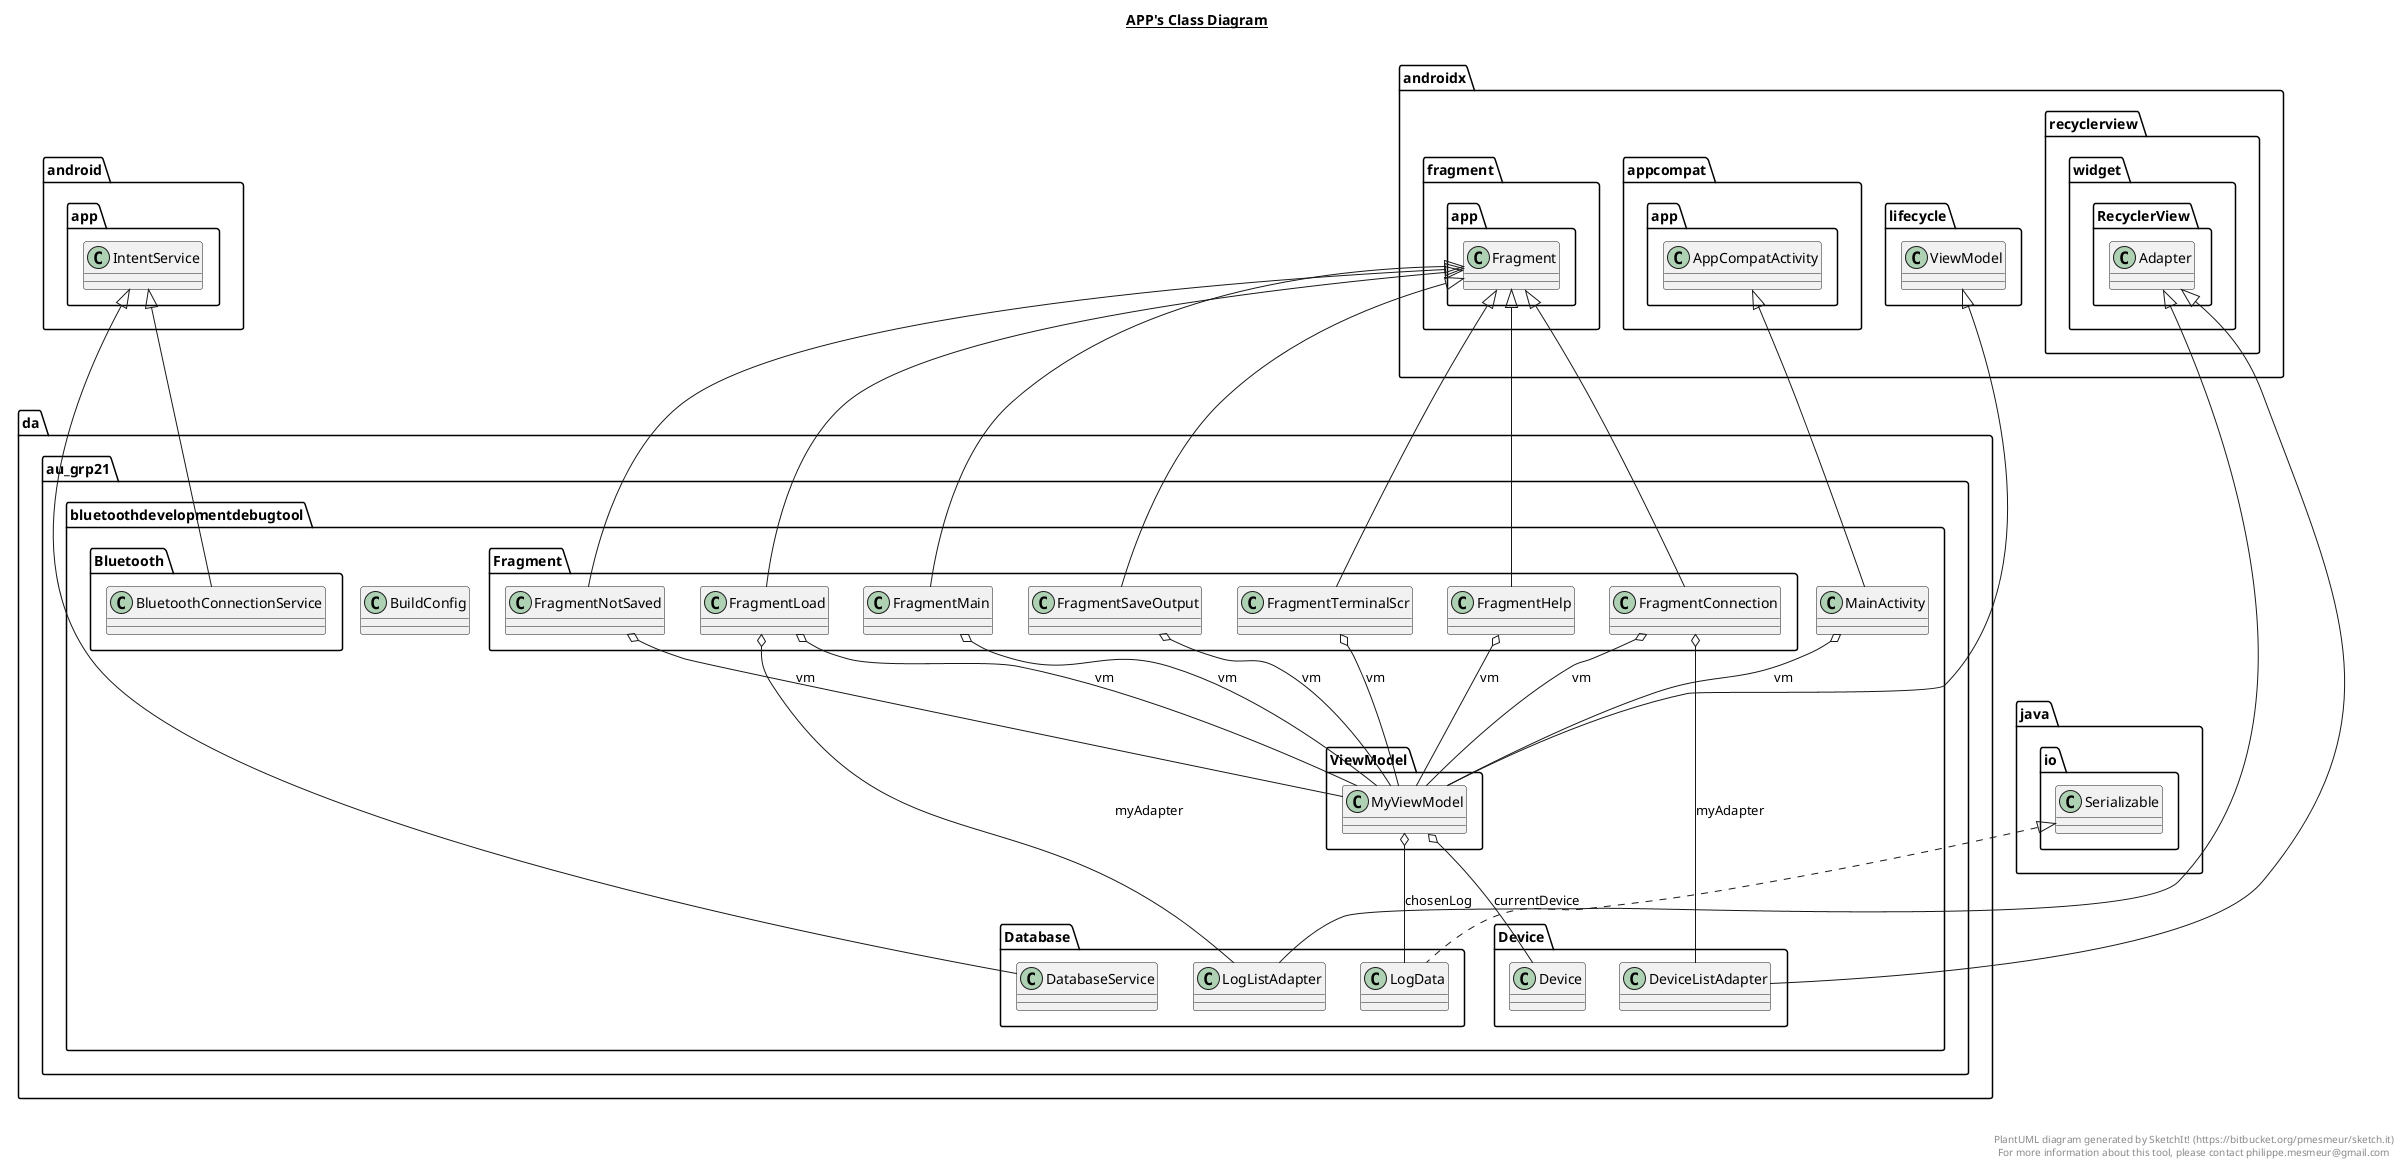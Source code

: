 @startuml

title __APP's Class Diagram__\n

  namespace da.au_grp21.bluetoothdevelopmentdebugtool {
    namespace Bluetooth {
      class da.au_grp21.bluetoothdevelopmentdebugtool.Bluetooth.BluetoothConnectionService {
      }
    }
  }
  

  namespace da.au_grp21.bluetoothdevelopmentdebugtool {
    class da.au_grp21.bluetoothdevelopmentdebugtool.BuildConfig {
    }
  }
  

  namespace da.au_grp21.bluetoothdevelopmentdebugtool {
    namespace Database {
      class da.au_grp21.bluetoothdevelopmentdebugtool.Database.DatabaseService {
      }
    }
  }
  

  namespace da.au_grp21.bluetoothdevelopmentdebugtool {
    namespace Database {
      class da.au_grp21.bluetoothdevelopmentdebugtool.Database.LogData {
      }
    }
  }
  

  namespace da.au_grp21.bluetoothdevelopmentdebugtool {
    namespace Database {
      class da.au_grp21.bluetoothdevelopmentdebugtool.Database.LogListAdapter {
      }
    }
  }
  

  namespace da.au_grp21.bluetoothdevelopmentdebugtool {
    namespace Device {
      class da.au_grp21.bluetoothdevelopmentdebugtool.Device.Device {
      }
    }
  }
  

  namespace da.au_grp21.bluetoothdevelopmentdebugtool {
    namespace Device {
      class da.au_grp21.bluetoothdevelopmentdebugtool.Device.DeviceListAdapter {
      }
    }
  }
  

  namespace da.au_grp21.bluetoothdevelopmentdebugtool {
    namespace Fragment {
      class da.au_grp21.bluetoothdevelopmentdebugtool.Fragment.FragmentConnection {
      }
    }
  }
  

  namespace da.au_grp21.bluetoothdevelopmentdebugtool {
    namespace Fragment {
      class da.au_grp21.bluetoothdevelopmentdebugtool.Fragment.FragmentHelp {
      }
    }
  }
  

  namespace da.au_grp21.bluetoothdevelopmentdebugtool {
    namespace Fragment {
      class da.au_grp21.bluetoothdevelopmentdebugtool.Fragment.FragmentLoad {
      }
    }
  }
  

  namespace da.au_grp21.bluetoothdevelopmentdebugtool {
    namespace Fragment {
      class da.au_grp21.bluetoothdevelopmentdebugtool.Fragment.FragmentMain {
      }
    }
  }
  

  namespace da.au_grp21.bluetoothdevelopmentdebugtool {
    namespace Fragment {
      class da.au_grp21.bluetoothdevelopmentdebugtool.Fragment.FragmentNotSaved {
      }
    }
  }
  

  namespace da.au_grp21.bluetoothdevelopmentdebugtool {
    namespace Fragment {
      class da.au_grp21.bluetoothdevelopmentdebugtool.Fragment.FragmentSaveOutput {
      }
    }
  }
  

  namespace da.au_grp21.bluetoothdevelopmentdebugtool {
    namespace Fragment {
      class da.au_grp21.bluetoothdevelopmentdebugtool.Fragment.FragmentTerminalScr {
      }
    }
  }
  

  namespace da.au_grp21.bluetoothdevelopmentdebugtool {
    class da.au_grp21.bluetoothdevelopmentdebugtool.MainActivity {
    }
  }
  

  namespace da.au_grp21.bluetoothdevelopmentdebugtool {
    namespace ViewModel {
      class da.au_grp21.bluetoothdevelopmentdebugtool.ViewModel.MyViewModel {
      }
    }
  }
  

  da.au_grp21.bluetoothdevelopmentdebugtool.Bluetooth.BluetoothConnectionService -up-|> android.app.IntentService
  da.au_grp21.bluetoothdevelopmentdebugtool.Database.DatabaseService -up-|> android.app.IntentService
  da.au_grp21.bluetoothdevelopmentdebugtool.Database.LogData .up.|> java.io.Serializable
  da.au_grp21.bluetoothdevelopmentdebugtool.Database.LogListAdapter -up-|> androidx.recyclerview.widget.RecyclerView.Adapter
  da.au_grp21.bluetoothdevelopmentdebugtool.Database.LogListAdapter o-- da.au_grp21.bluetoothdevelopmentdebugtool.Database.LogListAdapter.OnItemClickListener : clickListener
  da.au_grp21.bluetoothdevelopmentdebugtool.Database.LogListAdapter o-- da.au_grp21.bluetoothdevelopmentdebugtool.Database.LogListAdapter.OnItemLongClickListner : longClickListner
  da.au_grp21.bluetoothdevelopmentdebugtool.Device.DeviceListAdapter -up-|> androidx.recyclerview.widget.RecyclerView.Adapter
  da.au_grp21.bluetoothdevelopmentdebugtool.Device.DeviceListAdapter o-- da.au_grp21.bluetoothdevelopmentdebugtool.Device.DeviceListAdapter.OnItemClickListener : clickListener
  da.au_grp21.bluetoothdevelopmentdebugtool.Device.DeviceListAdapter o-- da.au_grp21.bluetoothdevelopmentdebugtool.Device.DeviceListAdapter.OnItemLongClickListner : longClickListner
  da.au_grp21.bluetoothdevelopmentdebugtool.Fragment.FragmentConnection -up-|> androidx.fragment.app.Fragment
  da.au_grp21.bluetoothdevelopmentdebugtool.Fragment.FragmentConnection o-- da.au_grp21.bluetoothdevelopmentdebugtool.Device.DeviceListAdapter : myAdapter
  da.au_grp21.bluetoothdevelopmentdebugtool.Fragment.FragmentConnection o-- da.au_grp21.bluetoothdevelopmentdebugtool.ViewModel.MyViewModel : vm
  da.au_grp21.bluetoothdevelopmentdebugtool.Fragment.FragmentHelp -up-|> androidx.fragment.app.Fragment
  da.au_grp21.bluetoothdevelopmentdebugtool.Fragment.FragmentHelp o-- da.au_grp21.bluetoothdevelopmentdebugtool.ViewModel.MyViewModel : vm
  da.au_grp21.bluetoothdevelopmentdebugtool.Fragment.FragmentLoad -up-|> androidx.fragment.app.Fragment
  da.au_grp21.bluetoothdevelopmentdebugtool.Fragment.FragmentLoad o-- da.au_grp21.bluetoothdevelopmentdebugtool.Database.LogListAdapter : myAdapter
  da.au_grp21.bluetoothdevelopmentdebugtool.Fragment.FragmentLoad o-- da.au_grp21.bluetoothdevelopmentdebugtool.ViewModel.MyViewModel : vm
  da.au_grp21.bluetoothdevelopmentdebugtool.Fragment.FragmentMain -up-|> androidx.fragment.app.Fragment
  da.au_grp21.bluetoothdevelopmentdebugtool.Fragment.FragmentMain o-- da.au_grp21.bluetoothdevelopmentdebugtool.ViewModel.MyViewModel : vm
  da.au_grp21.bluetoothdevelopmentdebugtool.Fragment.FragmentNotSaved -up-|> androidx.fragment.app.Fragment
  da.au_grp21.bluetoothdevelopmentdebugtool.Fragment.FragmentNotSaved o-- da.au_grp21.bluetoothdevelopmentdebugtool.ViewModel.MyViewModel : vm
  da.au_grp21.bluetoothdevelopmentdebugtool.Fragment.FragmentSaveOutput -up-|> androidx.fragment.app.Fragment
  da.au_grp21.bluetoothdevelopmentdebugtool.Fragment.FragmentSaveOutput o-- da.au_grp21.bluetoothdevelopmentdebugtool.ViewModel.MyViewModel : vm
  da.au_grp21.bluetoothdevelopmentdebugtool.Fragment.FragmentTerminalScr -up-|> androidx.fragment.app.Fragment
  da.au_grp21.bluetoothdevelopmentdebugtool.Fragment.FragmentTerminalScr o-- da.au_grp21.bluetoothdevelopmentdebugtool.ViewModel.MyViewModel : vm
  da.au_grp21.bluetoothdevelopmentdebugtool.MainActivity -up-|> androidx.appcompat.app.AppCompatActivity
  da.au_grp21.bluetoothdevelopmentdebugtool.MainActivity o-- da.au_grp21.bluetoothdevelopmentdebugtool.ViewModel.MyViewModel : vm
  da.au_grp21.bluetoothdevelopmentdebugtool.ViewModel.MyViewModel -up-|> androidx.lifecycle.ViewModel
  da.au_grp21.bluetoothdevelopmentdebugtool.ViewModel.MyViewModel o-- da.au_grp21.bluetoothdevelopmentdebugtool.Database.LogData : chosenLog
  da.au_grp21.bluetoothdevelopmentdebugtool.ViewModel.MyViewModel o-- da.au_grp21.bluetoothdevelopmentdebugtool.Device.Device : currentDevice


right footer


PlantUML diagram generated by SketchIt! (https://bitbucket.org/pmesmeur/sketch.it)
For more information about this tool, please contact philippe.mesmeur@gmail.com
endfooter

@enduml

